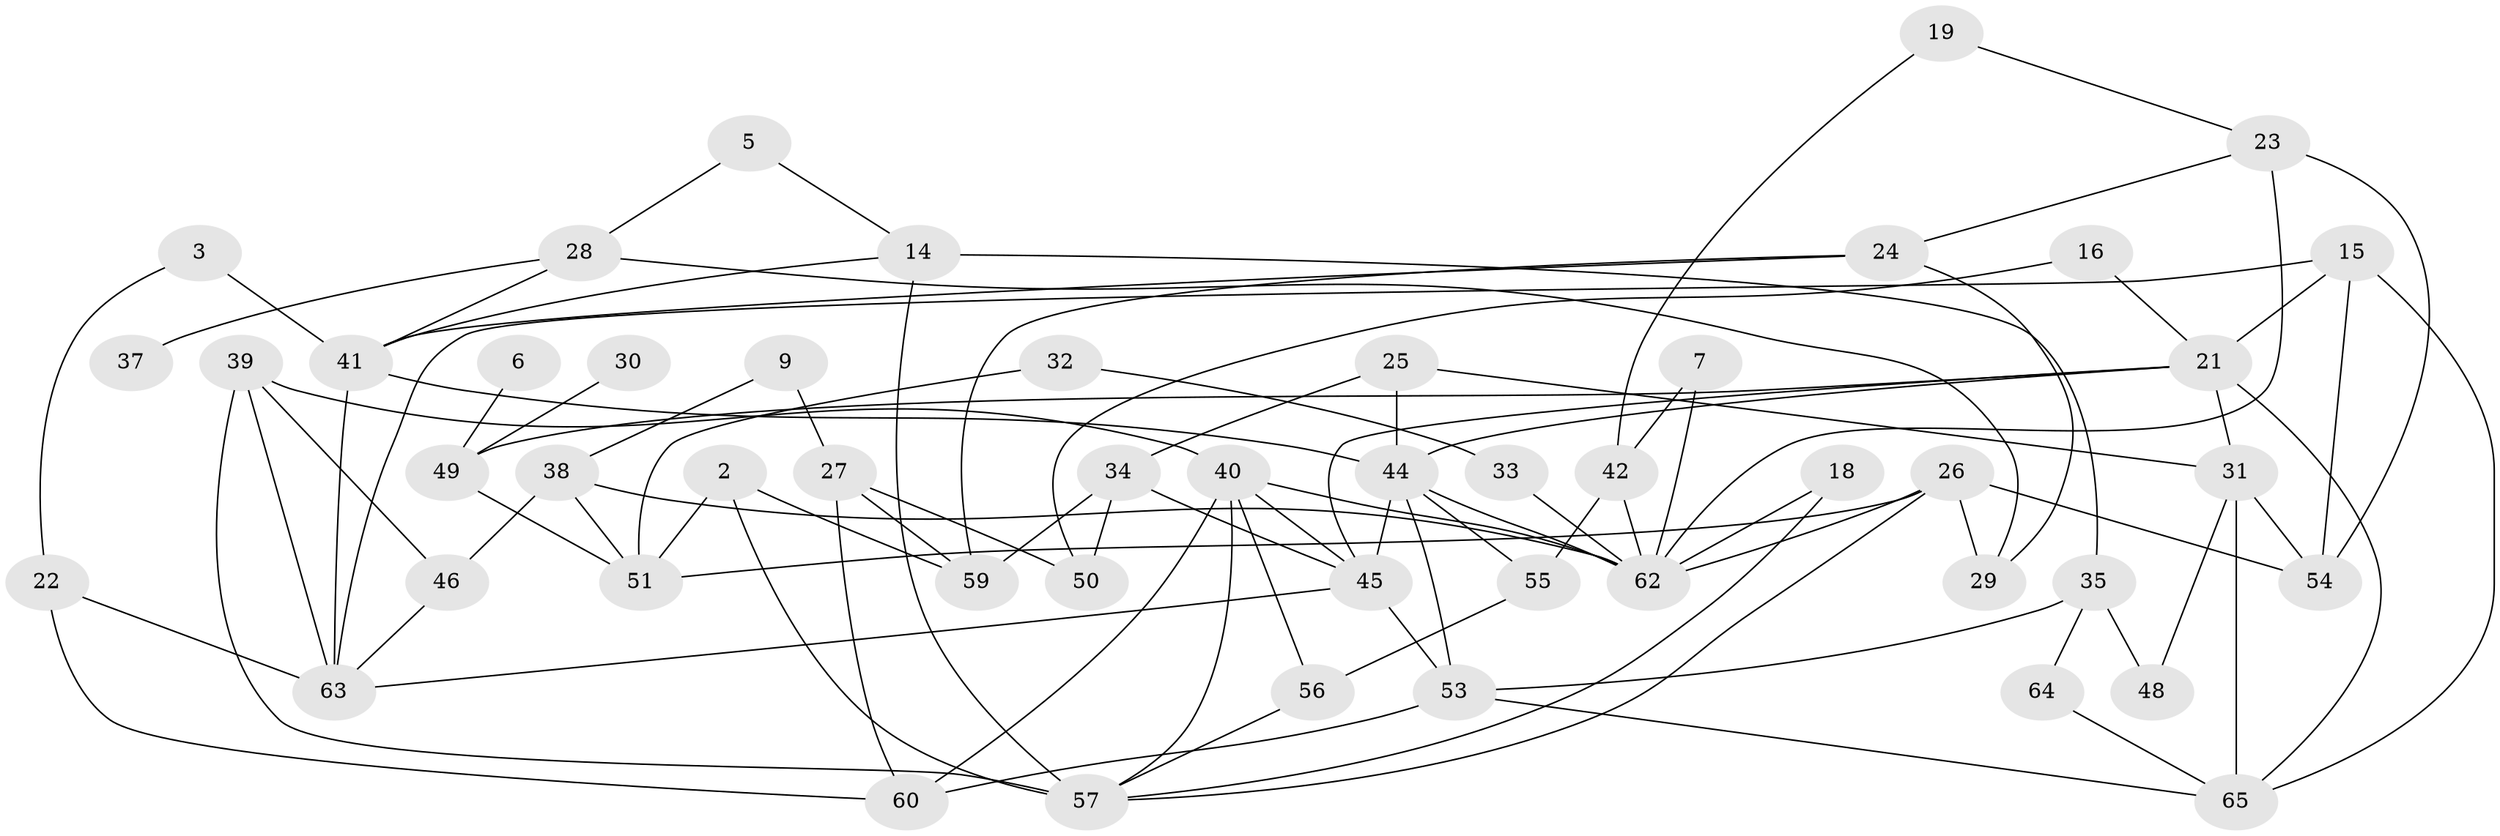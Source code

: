 // original degree distribution, {0: 0.1, 1: 0.14615384615384616, 2: 0.2846153846153846, 3: 0.2, 5: 0.11538461538461539, 6: 0.046153846153846156, 4: 0.1076923076923077}
// Generated by graph-tools (version 1.1) at 2025/00/03/09/25 03:00:40]
// undirected, 50 vertices, 94 edges
graph export_dot {
graph [start="1"]
  node [color=gray90,style=filled];
  2;
  3;
  5;
  6;
  7;
  9;
  14;
  15;
  16;
  18;
  19;
  21;
  22;
  23;
  24;
  25;
  26;
  27;
  28;
  29;
  30;
  31;
  32;
  33;
  34;
  35;
  37;
  38;
  39;
  40;
  41;
  42;
  44;
  45;
  46;
  48;
  49;
  50;
  51;
  53;
  54;
  55;
  56;
  57;
  59;
  60;
  62;
  63;
  64;
  65;
  2 -- 51 [weight=1.0];
  2 -- 57 [weight=1.0];
  2 -- 59 [weight=1.0];
  3 -- 22 [weight=1.0];
  3 -- 41 [weight=1.0];
  5 -- 14 [weight=1.0];
  5 -- 28 [weight=1.0];
  6 -- 49 [weight=1.0];
  7 -- 42 [weight=1.0];
  7 -- 62 [weight=1.0];
  9 -- 27 [weight=1.0];
  9 -- 38 [weight=1.0];
  14 -- 35 [weight=1.0];
  14 -- 41 [weight=1.0];
  14 -- 57 [weight=2.0];
  15 -- 21 [weight=1.0];
  15 -- 54 [weight=1.0];
  15 -- 63 [weight=1.0];
  15 -- 65 [weight=1.0];
  16 -- 21 [weight=1.0];
  16 -- 50 [weight=1.0];
  18 -- 57 [weight=1.0];
  18 -- 62 [weight=1.0];
  19 -- 23 [weight=1.0];
  19 -- 42 [weight=1.0];
  21 -- 31 [weight=1.0];
  21 -- 44 [weight=1.0];
  21 -- 45 [weight=1.0];
  21 -- 49 [weight=1.0];
  21 -- 65 [weight=1.0];
  22 -- 60 [weight=1.0];
  22 -- 63 [weight=1.0];
  23 -- 24 [weight=1.0];
  23 -- 54 [weight=2.0];
  23 -- 62 [weight=1.0];
  24 -- 29 [weight=1.0];
  24 -- 41 [weight=1.0];
  24 -- 59 [weight=1.0];
  25 -- 31 [weight=1.0];
  25 -- 34 [weight=1.0];
  25 -- 44 [weight=1.0];
  26 -- 29 [weight=1.0];
  26 -- 51 [weight=1.0];
  26 -- 54 [weight=1.0];
  26 -- 57 [weight=1.0];
  26 -- 62 [weight=1.0];
  27 -- 50 [weight=1.0];
  27 -- 59 [weight=1.0];
  27 -- 60 [weight=1.0];
  28 -- 29 [weight=1.0];
  28 -- 37 [weight=1.0];
  28 -- 41 [weight=1.0];
  30 -- 49 [weight=1.0];
  31 -- 48 [weight=1.0];
  31 -- 54 [weight=1.0];
  31 -- 65 [weight=2.0];
  32 -- 33 [weight=1.0];
  32 -- 51 [weight=1.0];
  33 -- 62 [weight=1.0];
  34 -- 45 [weight=1.0];
  34 -- 50 [weight=1.0];
  34 -- 59 [weight=2.0];
  35 -- 48 [weight=1.0];
  35 -- 53 [weight=1.0];
  35 -- 64 [weight=1.0];
  38 -- 46 [weight=1.0];
  38 -- 51 [weight=1.0];
  38 -- 62 [weight=3.0];
  39 -- 40 [weight=2.0];
  39 -- 46 [weight=1.0];
  39 -- 57 [weight=1.0];
  39 -- 63 [weight=1.0];
  40 -- 45 [weight=1.0];
  40 -- 56 [weight=1.0];
  40 -- 57 [weight=1.0];
  40 -- 60 [weight=1.0];
  40 -- 62 [weight=1.0];
  41 -- 44 [weight=1.0];
  41 -- 63 [weight=1.0];
  42 -- 55 [weight=1.0];
  42 -- 62 [weight=1.0];
  44 -- 45 [weight=1.0];
  44 -- 53 [weight=1.0];
  44 -- 55 [weight=2.0];
  44 -- 62 [weight=1.0];
  45 -- 53 [weight=1.0];
  45 -- 63 [weight=1.0];
  46 -- 63 [weight=1.0];
  49 -- 51 [weight=1.0];
  53 -- 60 [weight=1.0];
  53 -- 65 [weight=1.0];
  55 -- 56 [weight=1.0];
  56 -- 57 [weight=1.0];
  64 -- 65 [weight=2.0];
}

